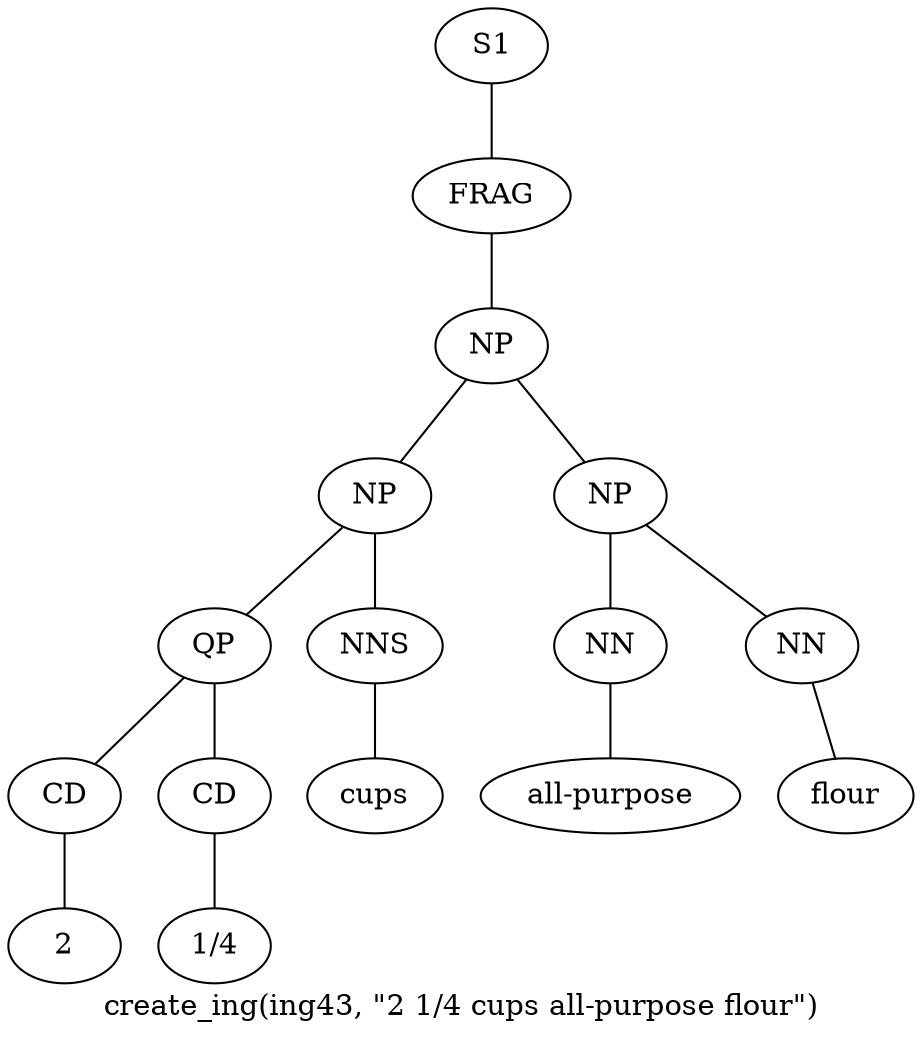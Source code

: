 graph SyntaxGraph {
	label = "create_ing(ing43, \"2 1/4 cups all-purpose flour\")";
	Node0 [label="S1"];
	Node1 [label="FRAG"];
	Node2 [label="NP"];
	Node3 [label="NP"];
	Node4 [label="QP"];
	Node5 [label="CD"];
	Node6 [label="2"];
	Node7 [label="CD"];
	Node8 [label="1/4"];
	Node9 [label="NNS"];
	Node10 [label="cups"];
	Node11 [label="NP"];
	Node12 [label="NN"];
	Node13 [label="all-purpose"];
	Node14 [label="NN"];
	Node15 [label="flour"];

	Node0 -- Node1;
	Node1 -- Node2;
	Node2 -- Node3;
	Node2 -- Node11;
	Node3 -- Node4;
	Node3 -- Node9;
	Node4 -- Node5;
	Node4 -- Node7;
	Node5 -- Node6;
	Node7 -- Node8;
	Node9 -- Node10;
	Node11 -- Node12;
	Node11 -- Node14;
	Node12 -- Node13;
	Node14 -- Node15;
}